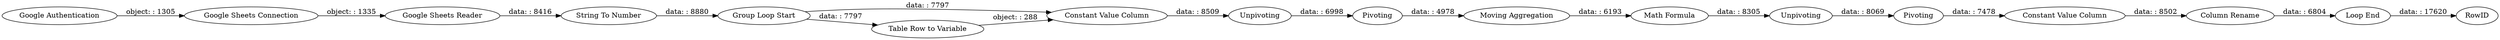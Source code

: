 digraph {
	"1678730276646440231_305" [label="Moving Aggregation"]
	"1678730276646440231_285" [label="Google Sheets Connection"]
	"1678730276646440231_312" [label="Constant Value Column"]
	"1678730276646440231_311" [label="Loop End"]
	"1678730276646440231_279" [label="Google Authentication"]
	"1678730276646440231_307" [label=Unpivoting]
	"1678730276646440231_310" [label="Column Rename"]
	"1678730276646440231_299" [label="Table Row to Variable"]
	"1678730276646440231_300" [label="Group Loop Start"]
	"1678730276646440231_306" [label="Math Formula"]
	"1678730276646440231_308" [label=Pivoting]
	"1678730276646440231_298" [label=RowID]
	"1678730276646440231_282" [label="Google Sheets Reader"]
	"1678730276646440231_309" [label="Constant Value Column"]
	"1678730276646440231_302" [label=Unpivoting]
	"1678730276646440231_303" [label=Pivoting]
	"1678730276646440231_288" [label="String To Number"]
	"1678730276646440231_307" -> "1678730276646440231_308" [label="data: : 8069"]
	"1678730276646440231_303" -> "1678730276646440231_305" [label="data: : 4978"]
	"1678730276646440231_282" -> "1678730276646440231_288" [label="data: : 8416"]
	"1678730276646440231_299" -> "1678730276646440231_312" [label="object: : 288"]
	"1678730276646440231_308" -> "1678730276646440231_309" [label="data: : 7478"]
	"1678730276646440231_310" -> "1678730276646440231_311" [label="data: : 6804"]
	"1678730276646440231_309" -> "1678730276646440231_310" [label="data: : 8502"]
	"1678730276646440231_288" -> "1678730276646440231_300" [label="data: : 8880"]
	"1678730276646440231_311" -> "1678730276646440231_298" [label="data: : 17620"]
	"1678730276646440231_302" -> "1678730276646440231_303" [label="data: : 6998"]
	"1678730276646440231_300" -> "1678730276646440231_312" [label="data: : 7797"]
	"1678730276646440231_285" -> "1678730276646440231_282" [label="object: : 1335"]
	"1678730276646440231_279" -> "1678730276646440231_285" [label="object: : 1305"]
	"1678730276646440231_312" -> "1678730276646440231_302" [label="data: : 8509"]
	"1678730276646440231_306" -> "1678730276646440231_307" [label="data: : 8305"]
	"1678730276646440231_305" -> "1678730276646440231_306" [label="data: : 6193"]
	"1678730276646440231_300" -> "1678730276646440231_299" [label="data: : 7797"]
	rankdir=LR
}
